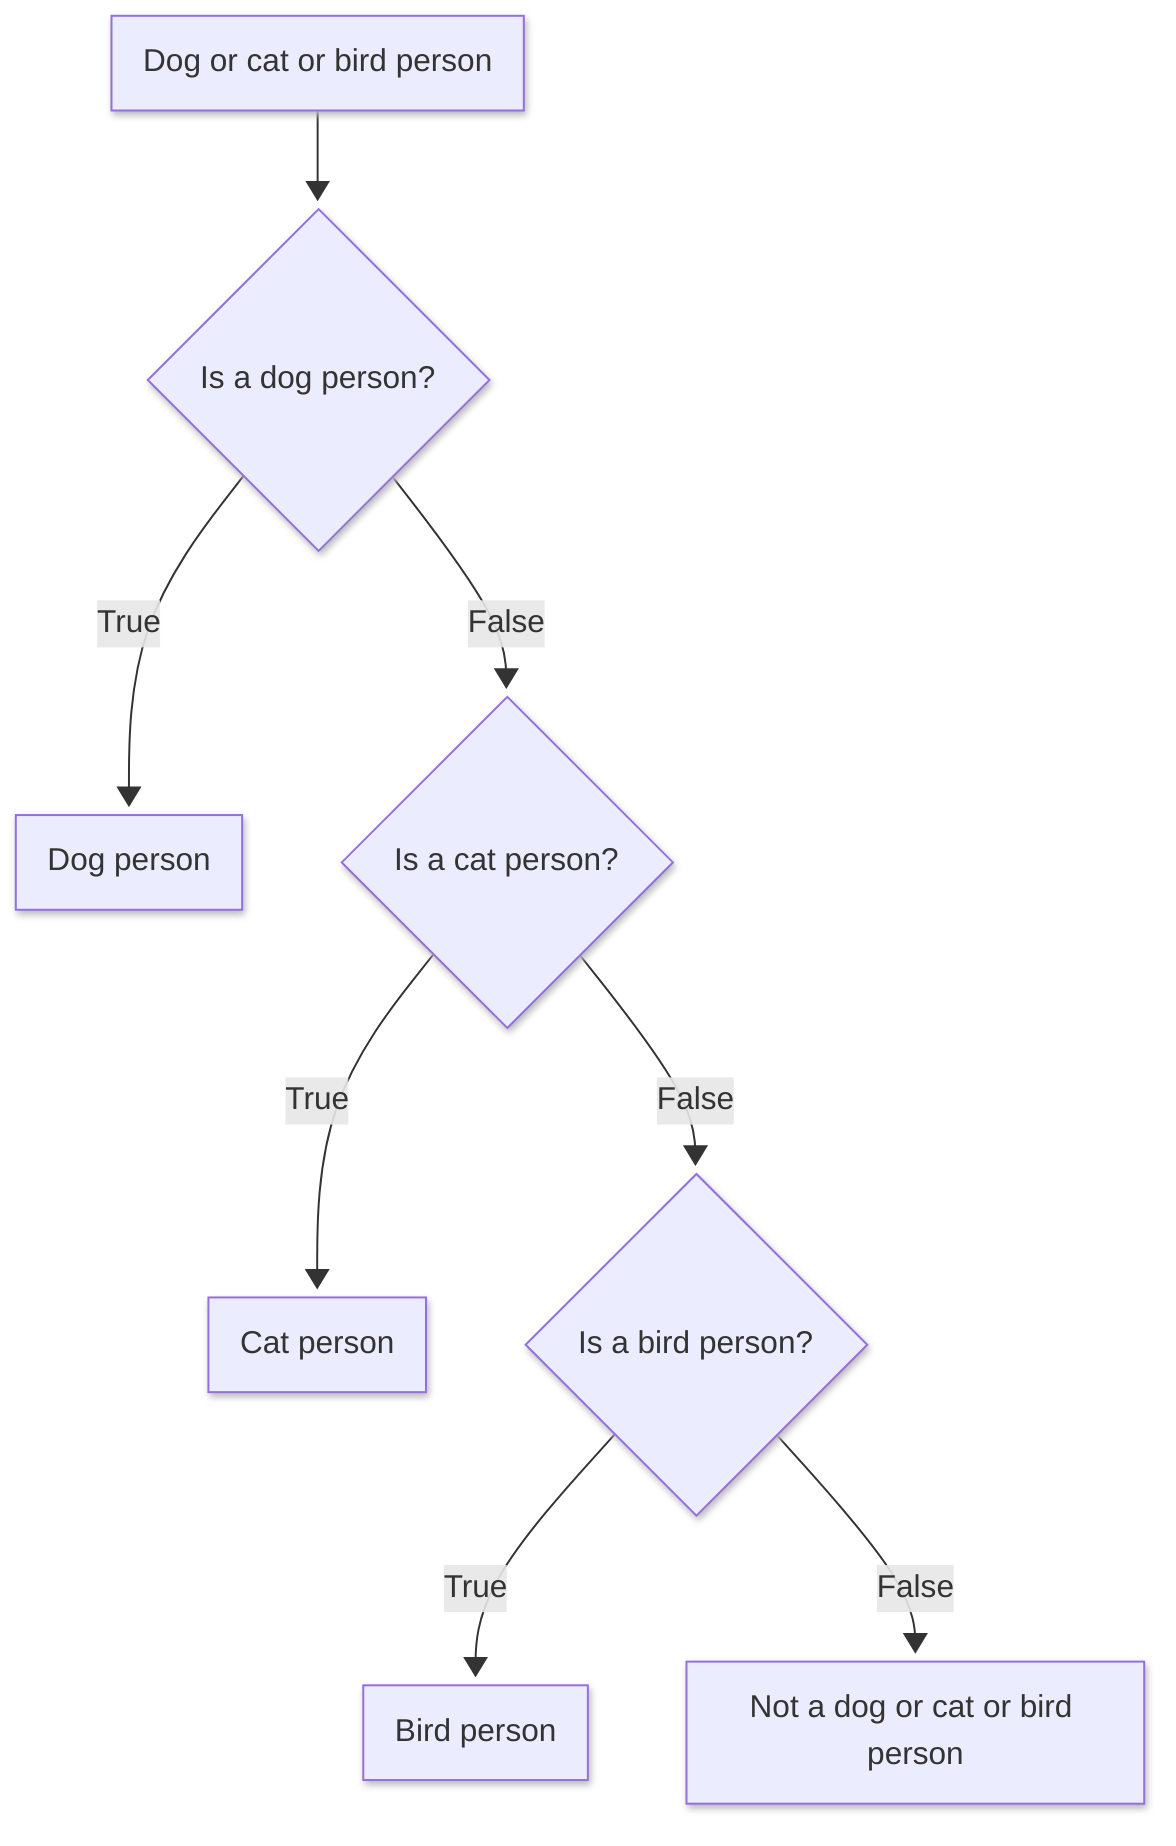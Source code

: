 ---
config:
  theme: mc
  look: neo
---
flowchart TD
    A["Dog or cat or bird person"] --> B{"Is a dog person?"}
    B -- True --> C["Dog person"]
    B -- False --> D{"Is a cat person?"}
    D -- True --> E["Cat person"]
    D -- False --> F{"Is a bird person?"}
    F -- True --> G["Bird person"]
    F -- False --> H["Not a dog or cat or bird person"]